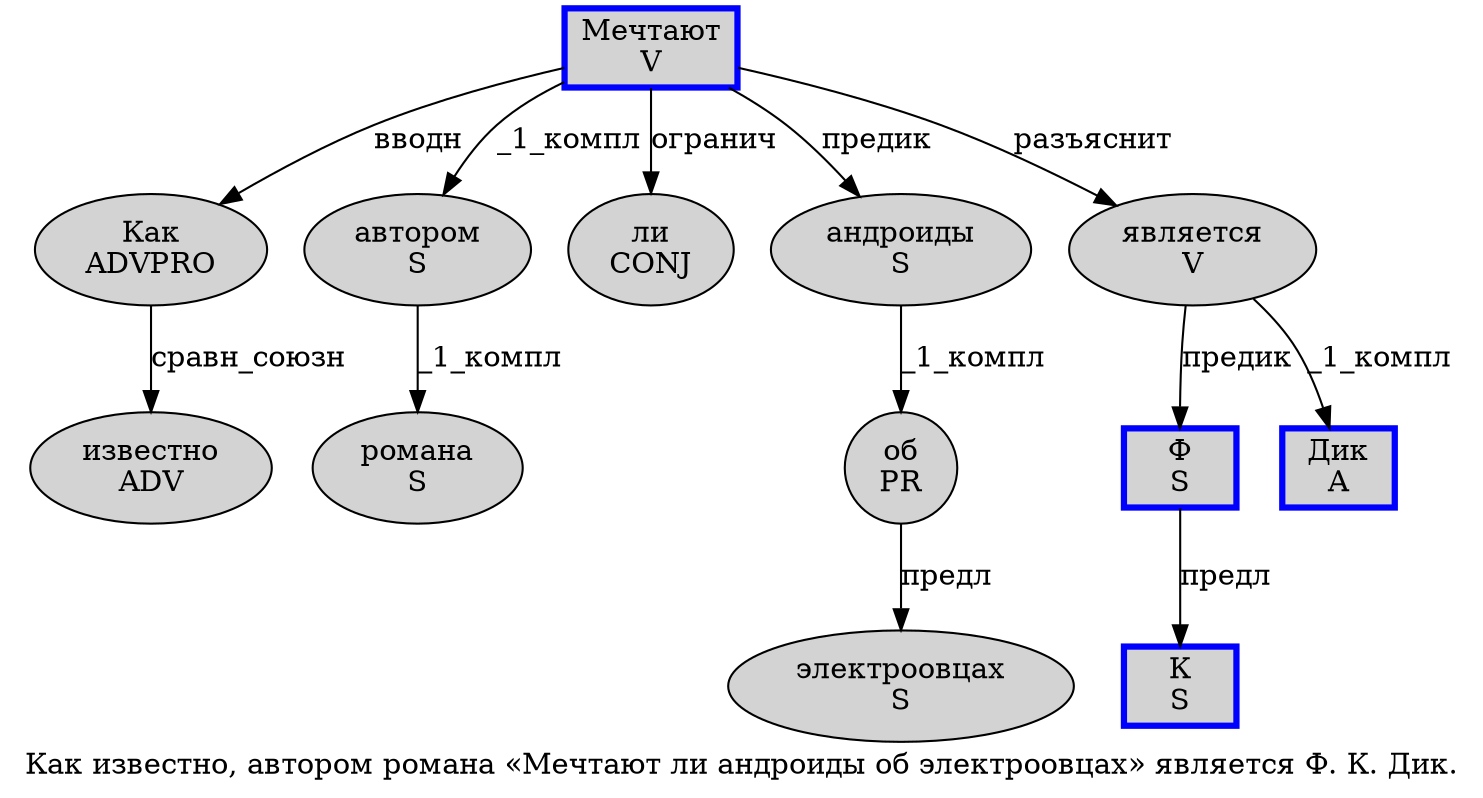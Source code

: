 digraph SENTENCE_2804 {
	graph [label="Как известно, автором романа «Мечтают ли андроиды об электроовцах» является Ф. К. Дик."]
	node [style=filled]
		0 [label="Как
ADVPRO" color="" fillcolor=lightgray penwidth=1 shape=ellipse]
		1 [label="известно
ADV" color="" fillcolor=lightgray penwidth=1 shape=ellipse]
		3 [label="автором
S" color="" fillcolor=lightgray penwidth=1 shape=ellipse]
		4 [label="романа
S" color="" fillcolor=lightgray penwidth=1 shape=ellipse]
		6 [label="Мечтают
V" color=blue fillcolor=lightgray penwidth=3 shape=box]
		7 [label="ли
CONJ" color="" fillcolor=lightgray penwidth=1 shape=ellipse]
		8 [label="андроиды
S" color="" fillcolor=lightgray penwidth=1 shape=ellipse]
		9 [label="об
PR" color="" fillcolor=lightgray penwidth=1 shape=ellipse]
		10 [label="электроовцах
S" color="" fillcolor=lightgray penwidth=1 shape=ellipse]
		12 [label="является
V" color="" fillcolor=lightgray penwidth=1 shape=ellipse]
		13 [label="Ф
S" color=blue fillcolor=lightgray penwidth=3 shape=box]
		15 [label="К
S" color=blue fillcolor=lightgray penwidth=3 shape=box]
		17 [label="Дик
A" color=blue fillcolor=lightgray penwidth=3 shape=box]
			3 -> 4 [label="_1_компл"]
			13 -> 15 [label="предл"]
			9 -> 10 [label="предл"]
			6 -> 0 [label="вводн"]
			6 -> 3 [label="_1_компл"]
			6 -> 7 [label="огранич"]
			6 -> 8 [label="предик"]
			6 -> 12 [label="разъяснит"]
			0 -> 1 [label="сравн_союзн"]
			8 -> 9 [label="_1_компл"]
			12 -> 13 [label="предик"]
			12 -> 17 [label="_1_компл"]
}